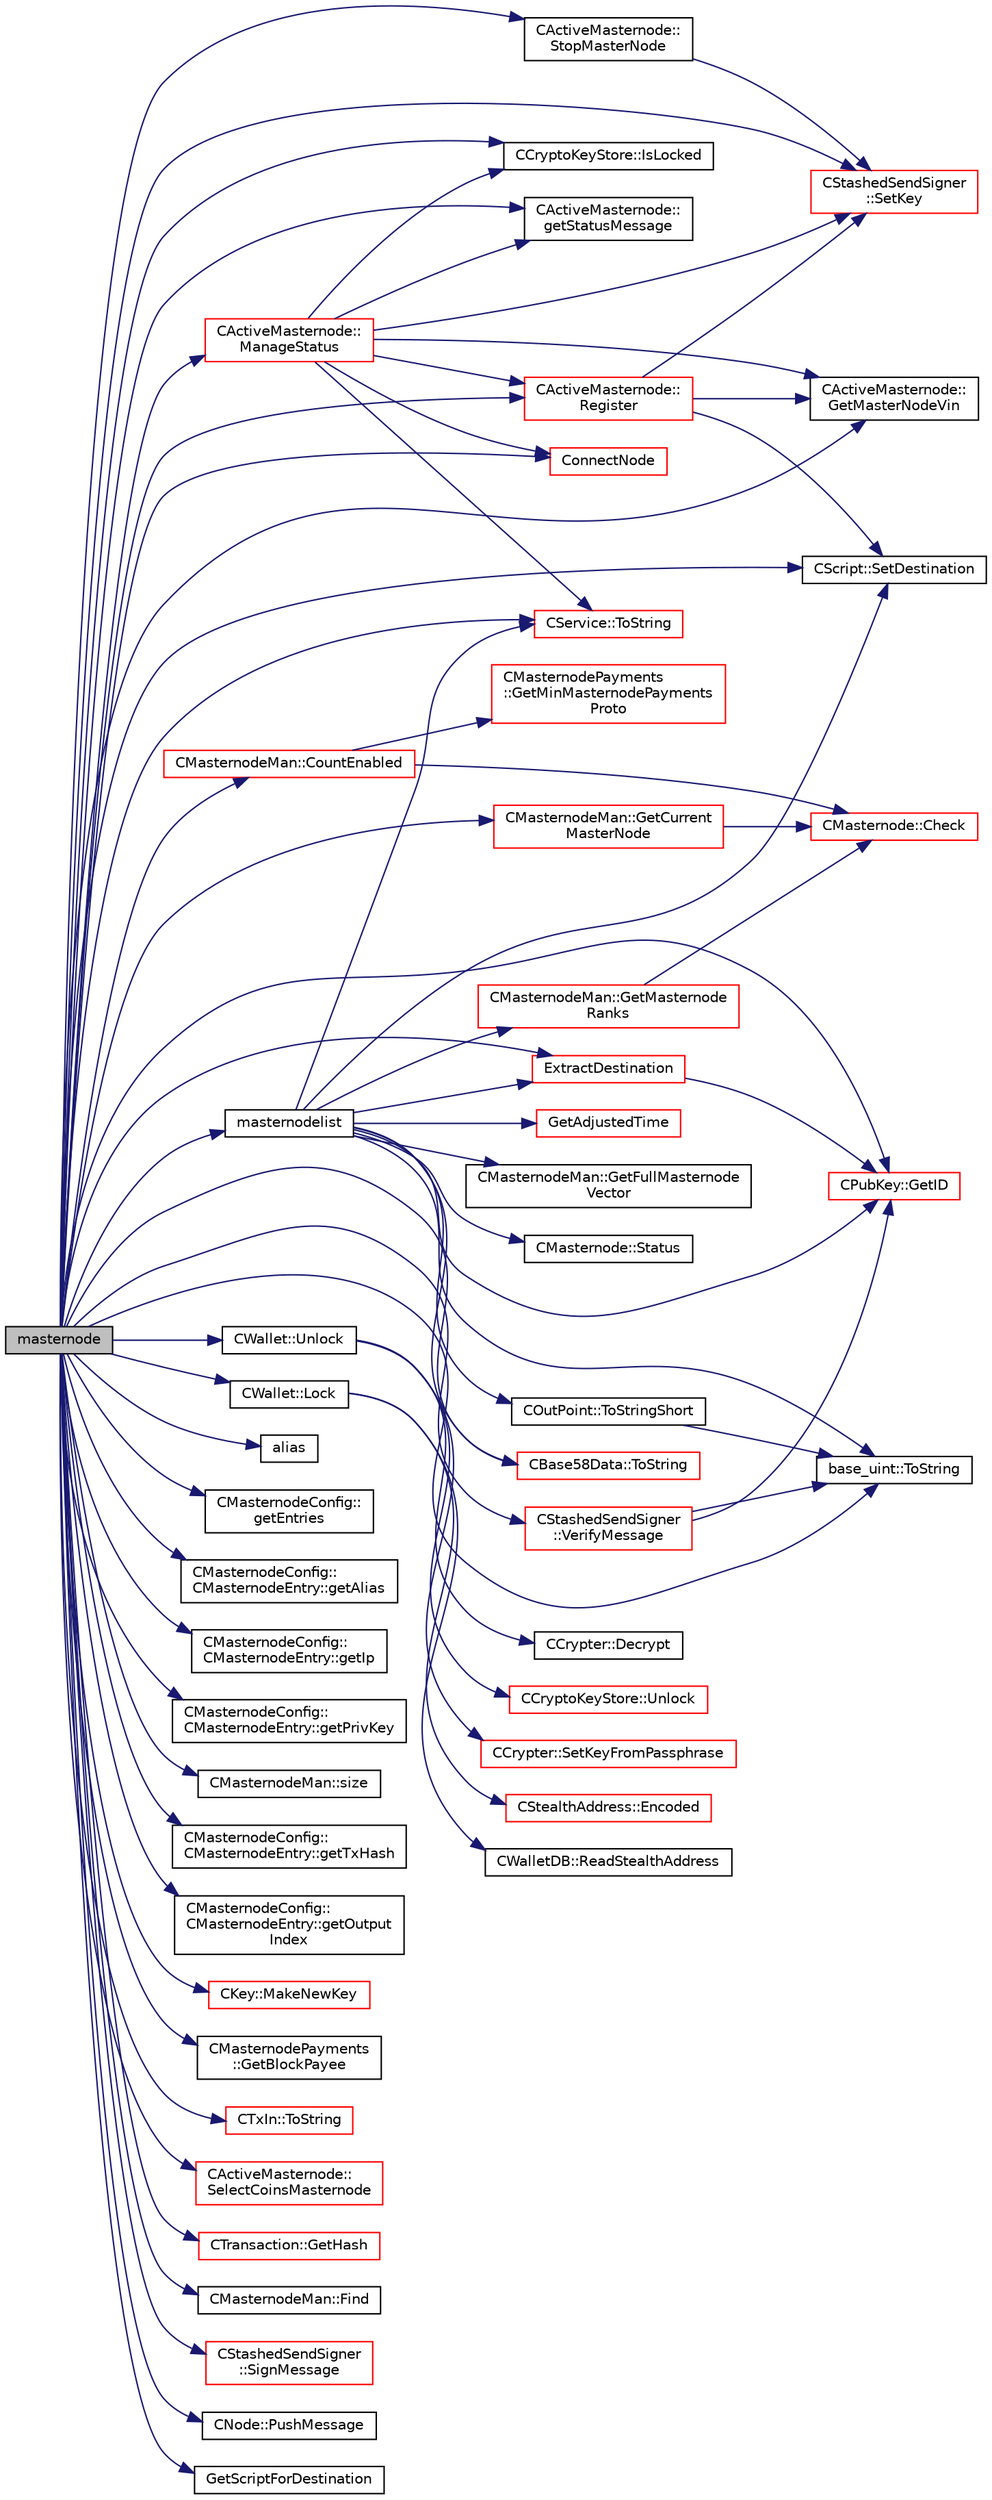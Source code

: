 digraph "masternode"
{
  edge [fontname="Helvetica",fontsize="10",labelfontname="Helvetica",labelfontsize="10"];
  node [fontname="Helvetica",fontsize="10",shape=record];
  rankdir="LR";
  Node28 [label="masternode",height=0.2,width=0.4,color="black", fillcolor="grey75", style="filled", fontcolor="black"];
  Node28 -> Node29 [color="midnightblue",fontsize="10",style="solid",fontname="Helvetica"];
  Node29 [label="CCryptoKeyStore::IsLocked",height=0.2,width=0.4,color="black", fillcolor="white", style="filled",URL="$class_c_crypto_key_store.html#a52919fa284a3aa10f1b4bd6018b6dbee"];
  Node28 -> Node30 [color="midnightblue",fontsize="10",style="solid",fontname="Helvetica"];
  Node30 [label="CWallet::Unlock",height=0.2,width=0.4,color="black", fillcolor="white", style="filled",URL="$class_c_wallet.html#a654ae5a3a7c4c7c7bfd271f108781b40"];
  Node30 -> Node31 [color="midnightblue",fontsize="10",style="solid",fontname="Helvetica"];
  Node31 [label="CCrypter::SetKeyFromPassphrase",height=0.2,width=0.4,color="red", fillcolor="white", style="filled",URL="$class_c_crypter.html#a5368279e4a1549d3c1d15d8aa2179708"];
  Node30 -> Node33 [color="midnightblue",fontsize="10",style="solid",fontname="Helvetica"];
  Node33 [label="CCrypter::Decrypt",height=0.2,width=0.4,color="black", fillcolor="white", style="filled",URL="$class_c_crypter.html#a4dbabed4975d4435d22c76deac43df7f"];
  Node30 -> Node34 [color="midnightblue",fontsize="10",style="solid",fontname="Helvetica"];
  Node34 [label="CCryptoKeyStore::Unlock",height=0.2,width=0.4,color="red", fillcolor="white", style="filled",URL="$class_c_crypto_key_store.html#a81bd70e18aa75f566526620a74f9cd88"];
  Node28 -> Node53 [color="midnightblue",fontsize="10",style="solid",fontname="Helvetica"];
  Node53 [label="CActiveMasternode::\lStopMasterNode",height=0.2,width=0.4,color="black", fillcolor="white", style="filled",URL="$class_c_active_masternode.html#a1cfe6f1d18a043541811eba901f33a96"];
  Node53 -> Node54 [color="midnightblue",fontsize="10",style="solid",fontname="Helvetica"];
  Node54 [label="CStashedSendSigner\l::SetKey",height=0.2,width=0.4,color="red", fillcolor="white", style="filled",URL="$class_c_stashed_send_signer.html#a706eb86a74431f151080cb9e466fe6ce",tooltip="Set the private/public key values, returns true if successful. "];
  Node28 -> Node62 [color="midnightblue",fontsize="10",style="solid",fontname="Helvetica"];
  Node62 [label="CWallet::Lock",height=0.2,width=0.4,color="black", fillcolor="white", style="filled",URL="$class_c_wallet.html#a0404b6bc1cb804aadc69b9902b52282a"];
  Node62 -> Node63 [color="midnightblue",fontsize="10",style="solid",fontname="Helvetica"];
  Node63 [label="CStealthAddress::Encoded",height=0.2,width=0.4,color="red", fillcolor="white", style="filled",URL="$class_c_stealth_address.html#a1318c3f56f64354f4c909380ba692c91"];
  Node62 -> Node67 [color="midnightblue",fontsize="10",style="solid",fontname="Helvetica"];
  Node67 [label="CWalletDB::ReadStealthAddress",height=0.2,width=0.4,color="black", fillcolor="white", style="filled",URL="$class_c_wallet_d_b.html#aebcc02069f91916c652d4e3e13be0f0b"];
  Node28 -> Node68 [color="midnightblue",fontsize="10",style="solid",fontname="Helvetica"];
  Node68 [label="alias",height=0.2,width=0.4,color="black", fillcolor="white", style="filled",URL="$glibc__compat_8cpp.html#aeb0c9f8029e0f7d5ed735bce73b3704b"];
  Node28 -> Node69 [color="midnightblue",fontsize="10",style="solid",fontname="Helvetica"];
  Node69 [label="CMasternodeConfig::\lgetEntries",height=0.2,width=0.4,color="black", fillcolor="white", style="filled",URL="$class_c_masternode_config.html#a21fb5f410e3dcd55429f256d4efe4e61"];
  Node28 -> Node70 [color="midnightblue",fontsize="10",style="solid",fontname="Helvetica"];
  Node70 [label="CMasternodeConfig::\lCMasternodeEntry::getAlias",height=0.2,width=0.4,color="black", fillcolor="white", style="filled",URL="$class_c_masternode_config_1_1_c_masternode_entry.html#abf242505d9955e37da0628a35d26677e"];
  Node28 -> Node71 [color="midnightblue",fontsize="10",style="solid",fontname="Helvetica"];
  Node71 [label="CMasternodeConfig::\lCMasternodeEntry::getIp",height=0.2,width=0.4,color="black", fillcolor="white", style="filled",URL="$class_c_masternode_config_1_1_c_masternode_entry.html#a50b3672f986b569c83bf29e08f8165c8"];
  Node28 -> Node72 [color="midnightblue",fontsize="10",style="solid",fontname="Helvetica"];
  Node72 [label="CMasternodeConfig::\lCMasternodeEntry::getPrivKey",height=0.2,width=0.4,color="black", fillcolor="white", style="filled",URL="$class_c_masternode_config_1_1_c_masternode_entry.html#ab0e21a945e43940b659bf289f9280552"];
  Node28 -> Node73 [color="midnightblue",fontsize="10",style="solid",fontname="Helvetica"];
  Node73 [label="masternodelist",height=0.2,width=0.4,color="black", fillcolor="white", style="filled",URL="$rpcstashedsend_8cpp.html#a3a7ed7e37f21eb2912afc6e776f7236c"];
  Node73 -> Node74 [color="midnightblue",fontsize="10",style="solid",fontname="Helvetica"];
  Node74 [label="CMasternodeMan::GetMasternode\lRanks",height=0.2,width=0.4,color="red", fillcolor="white", style="filled",URL="$class_c_masternode_man.html#ac06180b4570d5d1b098979c2f59a7a90"];
  Node74 -> Node77 [color="midnightblue",fontsize="10",style="solid",fontname="Helvetica"];
  Node77 [label="CMasternode::Check",height=0.2,width=0.4,color="red", fillcolor="white", style="filled",URL="$class_c_masternode.html#a6c5f883b797298678c1cf814faab09a5"];
  Node73 -> Node81 [color="midnightblue",fontsize="10",style="solid",fontname="Helvetica"];
  Node81 [label="COutPoint::ToStringShort",height=0.2,width=0.4,color="black", fillcolor="white", style="filled",URL="$class_c_out_point.html#a85f13609edc1f66afe82fb68f28fb8b7"];
  Node81 -> Node82 [color="midnightblue",fontsize="10",style="solid",fontname="Helvetica"];
  Node82 [label="base_uint::ToString",height=0.2,width=0.4,color="black", fillcolor="white", style="filled",URL="$classbase__uint.html#acccba4d9d51a0c36261718ca0cbb293b"];
  Node73 -> Node83 [color="midnightblue",fontsize="10",style="solid",fontname="Helvetica"];
  Node83 [label="CMasternodeMan::GetFullMasternode\lVector",height=0.2,width=0.4,color="black", fillcolor="white", style="filled",URL="$class_c_masternode_man.html#ab39e213a7601e1bef2eba1d5d63206f5"];
  Node73 -> Node84 [color="midnightblue",fontsize="10",style="solid",fontname="Helvetica"];
  Node84 [label="ExtractDestination",height=0.2,width=0.4,color="red", fillcolor="white", style="filled",URL="$script_8cpp.html#a951f7e601746ae076afdf3169ecca2fc"];
  Node84 -> Node90 [color="midnightblue",fontsize="10",style="solid",fontname="Helvetica"];
  Node90 [label="CPubKey::GetID",height=0.2,width=0.4,color="red", fillcolor="white", style="filled",URL="$class_c_pub_key.html#a2675f7e6f72eff68e7a5227289feb021"];
  Node73 -> Node93 [color="midnightblue",fontsize="10",style="solid",fontname="Helvetica"];
  Node93 [label="CBase58Data::ToString",height=0.2,width=0.4,color="red", fillcolor="white", style="filled",URL="$class_c_base58_data.html#a7dc91af403ca02694b3247b15604e220"];
  Node73 -> Node95 [color="midnightblue",fontsize="10",style="solid",fontname="Helvetica"];
  Node95 [label="CScript::SetDestination",height=0.2,width=0.4,color="black", fillcolor="white", style="filled",URL="$class_c_script.html#ad1b5a9077241aa06116040c4f1b7c31e"];
  Node73 -> Node90 [color="midnightblue",fontsize="10",style="solid",fontname="Helvetica"];
  Node73 -> Node96 [color="midnightblue",fontsize="10",style="solid",fontname="Helvetica"];
  Node96 [label="CMasternode::Status",height=0.2,width=0.4,color="black", fillcolor="white", style="filled",URL="$class_c_masternode.html#a9c1beafb61c235684d66cb2ee73c2642"];
  Node73 -> Node97 [color="midnightblue",fontsize="10",style="solid",fontname="Helvetica"];
  Node97 [label="CService::ToString",height=0.2,width=0.4,color="red", fillcolor="white", style="filled",URL="$class_c_service.html#a225473158bc07c87a6a862160d73cfea"];
  Node73 -> Node82 [color="midnightblue",fontsize="10",style="solid",fontname="Helvetica"];
  Node73 -> Node109 [color="midnightblue",fontsize="10",style="solid",fontname="Helvetica"];
  Node109 [label="GetAdjustedTime",height=0.2,width=0.4,color="red", fillcolor="white", style="filled",URL="$util_8cpp.html#a09f81b9c7650f898cf3cf305b87547e6"];
  Node28 -> Node112 [color="midnightblue",fontsize="10",style="solid",fontname="Helvetica"];
  Node112 [label="CMasternodeMan::CountEnabled",height=0.2,width=0.4,color="red", fillcolor="white", style="filled",URL="$class_c_masternode_man.html#ae495279a035d7d259375ae95cbde28f4"];
  Node112 -> Node113 [color="midnightblue",fontsize="10",style="solid",fontname="Helvetica"];
  Node113 [label="CMasternodePayments\l::GetMinMasternodePayments\lProto",height=0.2,width=0.4,color="red", fillcolor="white", style="filled",URL="$class_c_masternode_payments.html#adb98cc9f21cf8746c0b6ac3131b85dfb"];
  Node112 -> Node77 [color="midnightblue",fontsize="10",style="solid",fontname="Helvetica"];
  Node28 -> Node115 [color="midnightblue",fontsize="10",style="solid",fontname="Helvetica"];
  Node115 [label="CMasternodeMan::size",height=0.2,width=0.4,color="black", fillcolor="white", style="filled",URL="$class_c_masternode_man.html#a794ebfab7b09b51619a14d07306d817e"];
  Node28 -> Node116 [color="midnightblue",fontsize="10",style="solid",fontname="Helvetica"];
  Node116 [label="CActiveMasternode::\lManageStatus",height=0.2,width=0.4,color="red", fillcolor="white", style="filled",URL="$class_c_active_masternode.html#a8004b3b2100da7dcfedbd1e959633e51"];
  Node116 -> Node119 [color="midnightblue",fontsize="10",style="solid",fontname="Helvetica"];
  Node119 [label="CActiveMasternode::\lgetStatusMessage",height=0.2,width=0.4,color="black", fillcolor="white", style="filled",URL="$class_c_active_masternode.html#a7d3acded543474384539b18aa9c08099"];
  Node116 -> Node97 [color="midnightblue",fontsize="10",style="solid",fontname="Helvetica"];
  Node116 -> Node120 [color="midnightblue",fontsize="10",style="solid",fontname="Helvetica"];
  Node120 [label="ConnectNode",height=0.2,width=0.4,color="red", fillcolor="white", style="filled",URL="$net_8cpp.html#abd8cb3f96f11637f9e7f67aac9b783e8"];
  Node116 -> Node29 [color="midnightblue",fontsize="10",style="solid",fontname="Helvetica"];
  Node116 -> Node124 [color="midnightblue",fontsize="10",style="solid",fontname="Helvetica"];
  Node124 [label="CActiveMasternode::\lGetMasterNodeVin",height=0.2,width=0.4,color="black", fillcolor="white", style="filled",URL="$class_c_active_masternode.html#af9f32ec3d13b161d6a89839dab17b154"];
  Node116 -> Node54 [color="midnightblue",fontsize="10",style="solid",fontname="Helvetica"];
  Node116 -> Node136 [color="midnightblue",fontsize="10",style="solid",fontname="Helvetica"];
  Node136 [label="CActiveMasternode::\lRegister",height=0.2,width=0.4,color="red", fillcolor="white", style="filled",URL="$class_c_active_masternode.html#aacd8f048772ab4f9908c11d29727063d",tooltip="Register remote Masternode. "];
  Node136 -> Node54 [color="midnightblue",fontsize="10",style="solid",fontname="Helvetica"];
  Node136 -> Node124 [color="midnightblue",fontsize="10",style="solid",fontname="Helvetica"];
  Node136 -> Node95 [color="midnightblue",fontsize="10",style="solid",fontname="Helvetica"];
  Node28 -> Node119 [color="midnightblue",fontsize="10",style="solid",fontname="Helvetica"];
  Node28 -> Node136 [color="midnightblue",fontsize="10",style="solid",fontname="Helvetica"];
  Node28 -> Node140 [color="midnightblue",fontsize="10",style="solid",fontname="Helvetica"];
  Node140 [label="CMasternodeConfig::\lCMasternodeEntry::getTxHash",height=0.2,width=0.4,color="black", fillcolor="white", style="filled",URL="$class_c_masternode_config_1_1_c_masternode_entry.html#a08039c5a3271a278c64a706c4b53d29b"];
  Node28 -> Node141 [color="midnightblue",fontsize="10",style="solid",fontname="Helvetica"];
  Node141 [label="CMasternodeConfig::\lCMasternodeEntry::getOutput\lIndex",height=0.2,width=0.4,color="black", fillcolor="white", style="filled",URL="$class_c_masternode_config_1_1_c_masternode_entry.html#a4aff6625aebbc697706d13fdf044cafa"];
  Node28 -> Node124 [color="midnightblue",fontsize="10",style="solid",fontname="Helvetica"];
  Node28 -> Node142 [color="midnightblue",fontsize="10",style="solid",fontname="Helvetica"];
  Node142 [label="CMasternodeMan::GetCurrent\lMasterNode",height=0.2,width=0.4,color="red", fillcolor="white", style="filled",URL="$class_c_masternode_man.html#a2b3a91870855e8fcb9b2b6e00c35197f"];
  Node142 -> Node77 [color="midnightblue",fontsize="10",style="solid",fontname="Helvetica"];
  Node28 -> Node95 [color="midnightblue",fontsize="10",style="solid",fontname="Helvetica"];
  Node28 -> Node90 [color="midnightblue",fontsize="10",style="solid",fontname="Helvetica"];
  Node28 -> Node84 [color="midnightblue",fontsize="10",style="solid",fontname="Helvetica"];
  Node28 -> Node97 [color="midnightblue",fontsize="10",style="solid",fontname="Helvetica"];
  Node28 -> Node82 [color="midnightblue",fontsize="10",style="solid",fontname="Helvetica"];
  Node28 -> Node93 [color="midnightblue",fontsize="10",style="solid",fontname="Helvetica"];
  Node28 -> Node143 [color="midnightblue",fontsize="10",style="solid",fontname="Helvetica"];
  Node143 [label="CKey::MakeNewKey",height=0.2,width=0.4,color="red", fillcolor="white", style="filled",URL="$class_c_key.html#a9d12ed9d297e4286250fd7ea6b59e1a5"];
  Node28 -> Node148 [color="midnightblue",fontsize="10",style="solid",fontname="Helvetica"];
  Node148 [label="CMasternodePayments\l::GetBlockPayee",height=0.2,width=0.4,color="black", fillcolor="white", style="filled",URL="$class_c_masternode_payments.html#a6d316a2dcf870a56db182f63f1fe48a8"];
  Node28 -> Node149 [color="midnightblue",fontsize="10",style="solid",fontname="Helvetica"];
  Node149 [label="CTxIn::ToString",height=0.2,width=0.4,color="red", fillcolor="white", style="filled",URL="$class_c_tx_in.html#a9f3dcba8a979ca7007448f8ad1d3c4c1"];
  Node28 -> Node120 [color="midnightblue",fontsize="10",style="solid",fontname="Helvetica"];
  Node28 -> Node151 [color="midnightblue",fontsize="10",style="solid",fontname="Helvetica"];
  Node151 [label="CActiveMasternode::\lSelectCoinsMasternode",height=0.2,width=0.4,color="red", fillcolor="white", style="filled",URL="$class_c_active_masternode.html#ac4fc5fb1681bf0a0f3d30e706fb0577a"];
  Node28 -> Node133 [color="midnightblue",fontsize="10",style="solid",fontname="Helvetica"];
  Node133 [label="CTransaction::GetHash",height=0.2,width=0.4,color="red", fillcolor="white", style="filled",URL="$class_c_transaction.html#a0b46d80e82ca324e82c2ce3fc1492bfa"];
  Node28 -> Node54 [color="midnightblue",fontsize="10",style="solid",fontname="Helvetica"];
  Node28 -> Node165 [color="midnightblue",fontsize="10",style="solid",fontname="Helvetica"];
  Node165 [label="CMasternodeMan::Find",height=0.2,width=0.4,color="black", fillcolor="white", style="filled",URL="$class_c_masternode_man.html#aade63e2fbea916e7051819015ef31dc5"];
  Node28 -> Node166 [color="midnightblue",fontsize="10",style="solid",fontname="Helvetica"];
  Node166 [label="CStashedSendSigner\l::SignMessage",height=0.2,width=0.4,color="red", fillcolor="white", style="filled",URL="$class_c_stashed_send_signer.html#a3a9275044c94eabef7ed9c2fdf35d2f6",tooltip="Sign the message, returns true if successful. "];
  Node28 -> Node172 [color="midnightblue",fontsize="10",style="solid",fontname="Helvetica"];
  Node172 [label="CStashedSendSigner\l::VerifyMessage",height=0.2,width=0.4,color="red", fillcolor="white", style="filled",URL="$class_c_stashed_send_signer.html#a917e4eb567f2005a73ef59bafcf46bd4",tooltip="Verify the message, returns true if succcessful. "];
  Node172 -> Node90 [color="midnightblue",fontsize="10",style="solid",fontname="Helvetica"];
  Node172 -> Node82 [color="midnightblue",fontsize="10",style="solid",fontname="Helvetica"];
  Node28 -> Node177 [color="midnightblue",fontsize="10",style="solid",fontname="Helvetica"];
  Node177 [label="CNode::PushMessage",height=0.2,width=0.4,color="black", fillcolor="white", style="filled",URL="$class_c_node.html#a204fda3d33404cb37698c085b1583ab2"];
  Node28 -> Node178 [color="midnightblue",fontsize="10",style="solid",fontname="Helvetica"];
  Node178 [label="GetScriptForDestination",height=0.2,width=0.4,color="black", fillcolor="white", style="filled",URL="$script_8cpp.html#ae40f28d3b46c21033f6ee1f1200d0321"];
}
